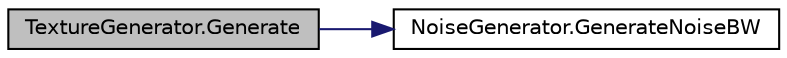 digraph "TextureGenerator.Generate"
{
  edge [fontname="Helvetica",fontsize="10",labelfontname="Helvetica",labelfontsize="10"];
  node [fontname="Helvetica",fontsize="10",shape=record];
  rankdir="LR";
  Node0 [label="TextureGenerator.Generate",height=0.2,width=0.4,color="black", fillcolor="grey75", style="filled", fontcolor="black"];
  Node0 -> Node1 [color="midnightblue",fontsize="10",style="solid",fontname="Helvetica"];
  Node1 [label="NoiseGenerator.GenerateNoiseBW",height=0.2,width=0.4,color="black", fillcolor="white", style="filled",URL="$class_noise_generator.html#a3ec891cebd7e3feaae3681383eb55531",tooltip="Generate a 2D Noise map texture "];
}
